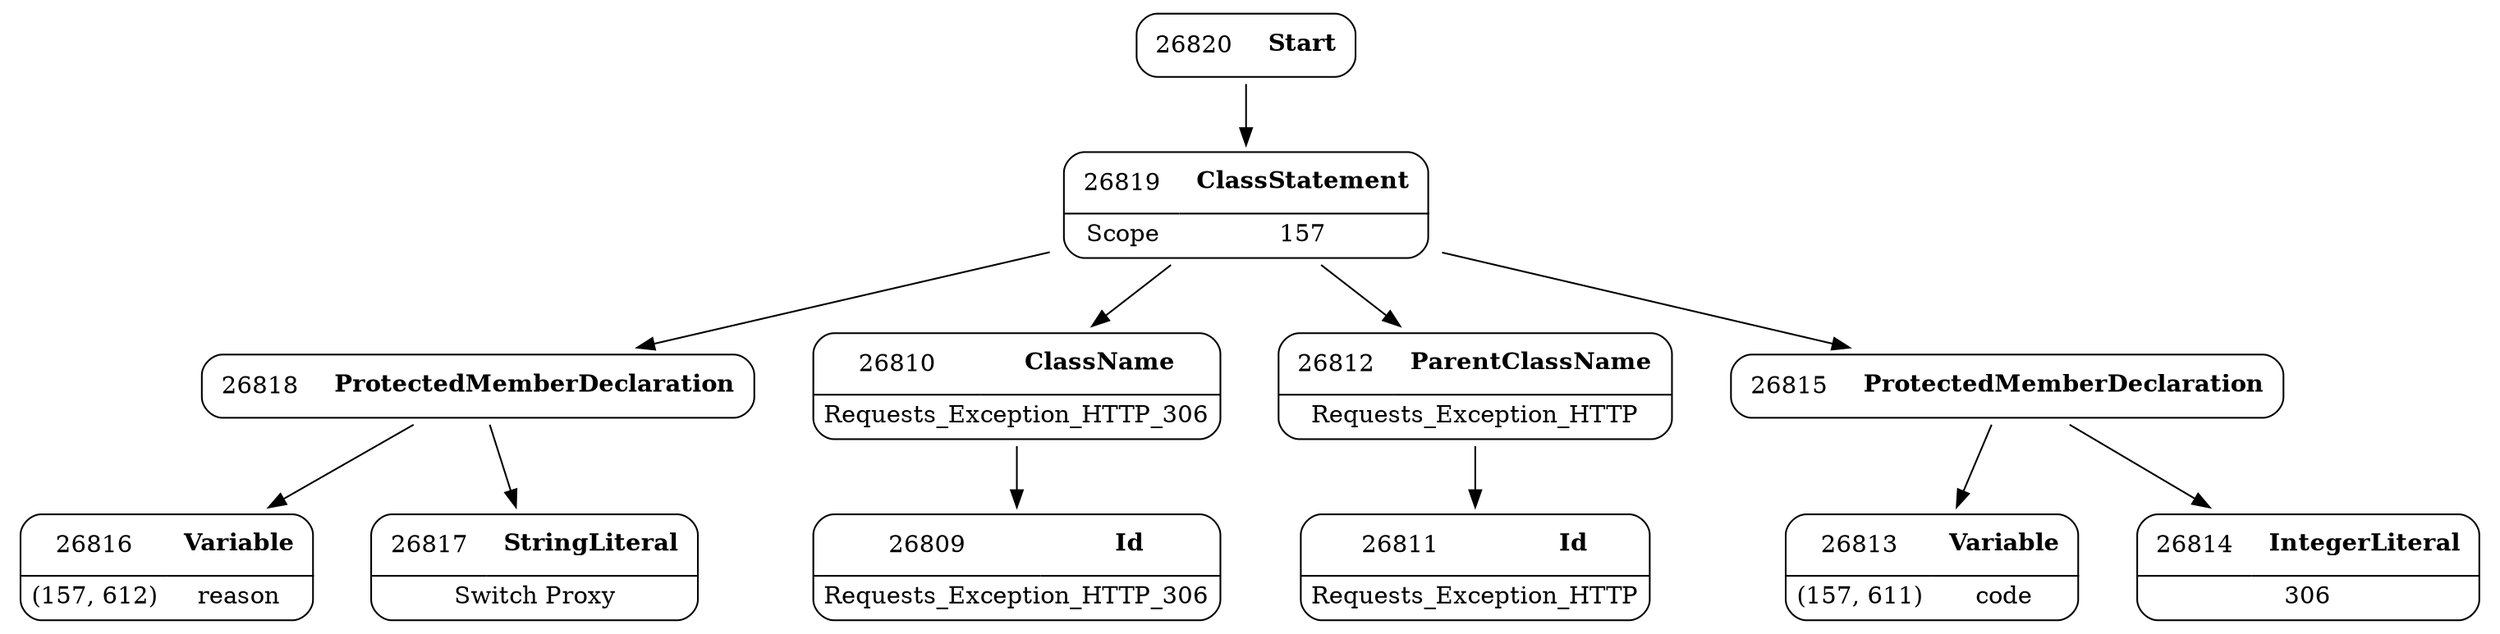 digraph ast {
node [shape=none];
26816 [label=<<TABLE border='1' cellspacing='0' cellpadding='10' style='rounded' ><TR><TD border='0'>26816</TD><TD border='0'><B>Variable</B></TD></TR><HR/><TR><TD border='0' cellpadding='5'>(157, 612)</TD><TD border='0' cellpadding='5'>reason</TD></TR></TABLE>>];
26817 [label=<<TABLE border='1' cellspacing='0' cellpadding='10' style='rounded' ><TR><TD border='0'>26817</TD><TD border='0'><B>StringLiteral</B></TD></TR><HR/><TR><TD border='0' cellpadding='5' colspan='2'>Switch Proxy</TD></TR></TABLE>>];
26818 [label=<<TABLE border='1' cellspacing='0' cellpadding='10' style='rounded' ><TR><TD border='0'>26818</TD><TD border='0'><B>ProtectedMemberDeclaration</B></TD></TR></TABLE>>];
26818 -> 26816 [weight=2];
26818 -> 26817 [weight=2];
26819 [label=<<TABLE border='1' cellspacing='0' cellpadding='10' style='rounded' ><TR><TD border='0'>26819</TD><TD border='0'><B>ClassStatement</B></TD></TR><HR/><TR><TD border='0' cellpadding='5'>Scope</TD><TD border='0' cellpadding='5'>157</TD></TR></TABLE>>];
26819 -> 26810 [weight=2];
26819 -> 26812 [weight=2];
26819 -> 26815 [weight=2];
26819 -> 26818 [weight=2];
26820 [label=<<TABLE border='1' cellspacing='0' cellpadding='10' style='rounded' ><TR><TD border='0'>26820</TD><TD border='0'><B>Start</B></TD></TR></TABLE>>];
26820 -> 26819 [weight=2];
26809 [label=<<TABLE border='1' cellspacing='0' cellpadding='10' style='rounded' ><TR><TD border='0'>26809</TD><TD border='0'><B>Id</B></TD></TR><HR/><TR><TD border='0' cellpadding='5' colspan='2'>Requests_Exception_HTTP_306</TD></TR></TABLE>>];
26810 [label=<<TABLE border='1' cellspacing='0' cellpadding='10' style='rounded' ><TR><TD border='0'>26810</TD><TD border='0'><B>ClassName</B></TD></TR><HR/><TR><TD border='0' cellpadding='5' colspan='2'>Requests_Exception_HTTP_306</TD></TR></TABLE>>];
26810 -> 26809 [weight=2];
26811 [label=<<TABLE border='1' cellspacing='0' cellpadding='10' style='rounded' ><TR><TD border='0'>26811</TD><TD border='0'><B>Id</B></TD></TR><HR/><TR><TD border='0' cellpadding='5' colspan='2'>Requests_Exception_HTTP</TD></TR></TABLE>>];
26812 [label=<<TABLE border='1' cellspacing='0' cellpadding='10' style='rounded' ><TR><TD border='0'>26812</TD><TD border='0'><B>ParentClassName</B></TD></TR><HR/><TR><TD border='0' cellpadding='5' colspan='2'>Requests_Exception_HTTP</TD></TR></TABLE>>];
26812 -> 26811 [weight=2];
26813 [label=<<TABLE border='1' cellspacing='0' cellpadding='10' style='rounded' ><TR><TD border='0'>26813</TD><TD border='0'><B>Variable</B></TD></TR><HR/><TR><TD border='0' cellpadding='5'>(157, 611)</TD><TD border='0' cellpadding='5'>code</TD></TR></TABLE>>];
26814 [label=<<TABLE border='1' cellspacing='0' cellpadding='10' style='rounded' ><TR><TD border='0'>26814</TD><TD border='0'><B>IntegerLiteral</B></TD></TR><HR/><TR><TD border='0' cellpadding='5' colspan='2'>306</TD></TR></TABLE>>];
26815 [label=<<TABLE border='1' cellspacing='0' cellpadding='10' style='rounded' ><TR><TD border='0'>26815</TD><TD border='0'><B>ProtectedMemberDeclaration</B></TD></TR></TABLE>>];
26815 -> 26813 [weight=2];
26815 -> 26814 [weight=2];
}
